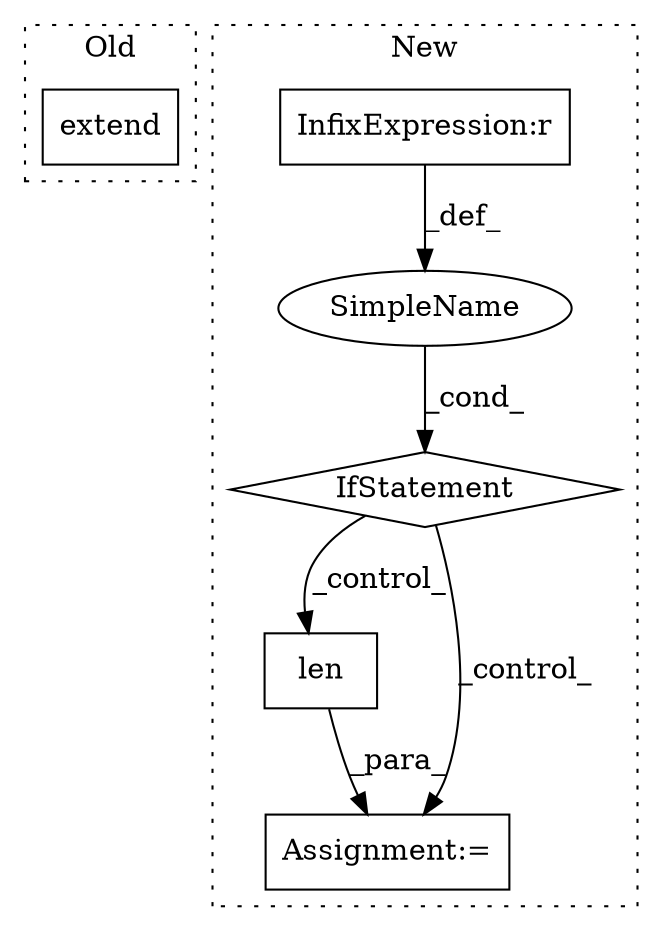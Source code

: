 digraph G {
subgraph cluster0 {
1 [label="extend" a="32" s="4500,4538" l="7,1" shape="box"];
label = "Old";
style="dotted";
}
subgraph cluster1 {
2 [label="len" a="32" s="4721,4736" l="4,1" shape="box"];
3 [label="Assignment:=" a="7" s="4638" l="2" shape="box"];
4 [label="SimpleName" a="42" s="" l="" shape="ellipse"];
5 [label="IfStatement" a="25" s="4459,4493" l="4,2" shape="diamond"];
6 [label="InfixExpression:r" a="27" s="4478" l="3" shape="box"];
label = "New";
style="dotted";
}
2 -> 3 [label="_para_"];
4 -> 5 [label="_cond_"];
5 -> 2 [label="_control_"];
5 -> 3 [label="_control_"];
6 -> 4 [label="_def_"];
}